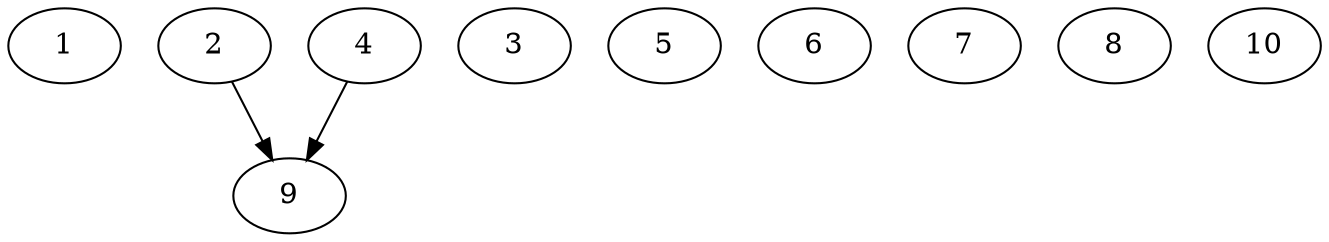 digraph "8p_Random_Nodes_10_Density_0.20_CCR_1.00_WeightType_Random-output.dot" {
	1 [Weight=7, Start=0, Processor=0];
	2 [Weight=7, Start=0, Processor=1];
	4 [Weight=6, Start=7, Processor=1];
	9 [Weight=4, Start=13, Processor=1];
	2 -> 9 [Weight=26];
	4 -> 9 [Weight=26];
	3 [Weight=2, Start=7, Processor=0];
	5 [Weight=6, Start=0, Processor=2];
	6 [Weight=2, Start=9, Processor=0];
	7 [Weight=9, Start=0, Processor=3];
	8 [Weight=7, Start=6, Processor=2];
	10 [Weight=2, Start=13, Processor=2];
}
